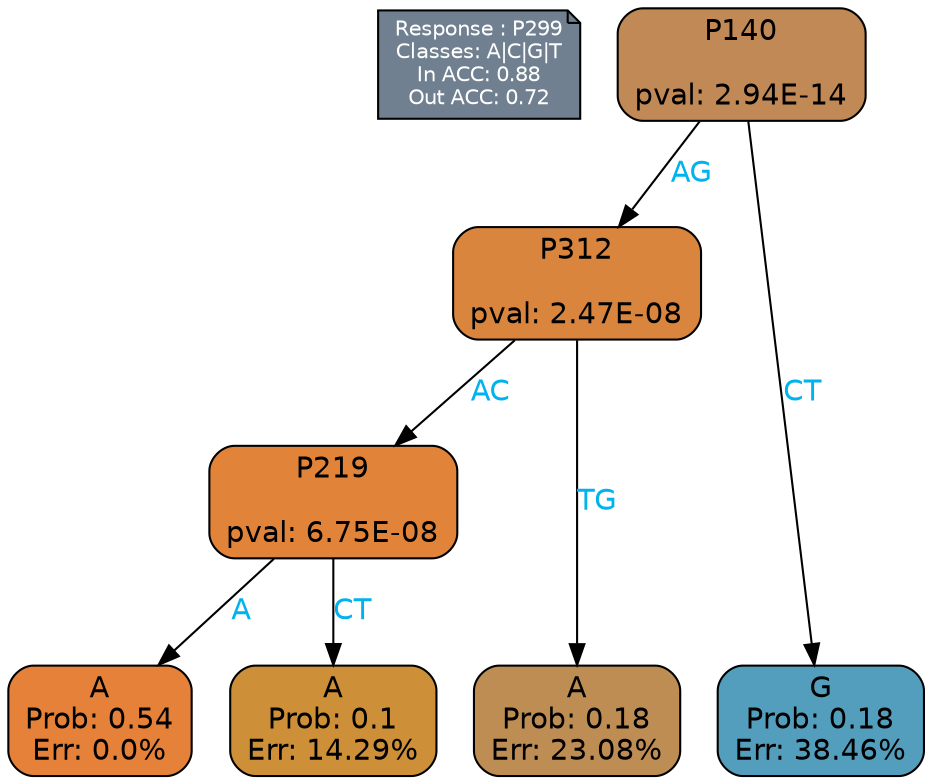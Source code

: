 digraph Tree {
node [shape=box, style="filled, rounded", color="black", fontname=helvetica] ;
graph [ranksep=equally, splines=polylines, bgcolor=transparent, dpi=600] ;
edge [fontname=helvetica] ;
LEGEND [label="Response : P299
Classes: A|C|G|T
In ACC: 0.88
Out ACC: 0.72
",shape=note,align=left,style=filled,fillcolor="slategray",fontcolor="white",fontsize=10];1 [label="P140

pval: 2.94E-14", fillcolor="#c18955"] ;
2 [label="P312

pval: 2.47E-08", fillcolor="#d9853e"] ;
3 [label="P219

pval: 6.75E-08", fillcolor="#e18339"] ;
4 [label="A
Prob: 0.54
Err: 0.0%", fillcolor="#e58139"] ;
5 [label="A
Prob: 0.1
Err: 14.29%", fillcolor="#ce8f39"] ;
6 [label="A
Prob: 0.18
Err: 23.08%", fillcolor="#be8d53"] ;
7 [label="G
Prob: 0.18
Err: 38.46%", fillcolor="#549ebd"] ;
1 -> 2 [label="AG",fontcolor=deepskyblue2] ;
1 -> 7 [label="CT",fontcolor=deepskyblue2] ;
2 -> 3 [label="AC",fontcolor=deepskyblue2] ;
2 -> 6 [label="TG",fontcolor=deepskyblue2] ;
3 -> 4 [label="A",fontcolor=deepskyblue2] ;
3 -> 5 [label="CT",fontcolor=deepskyblue2] ;
{rank = same; 4;5;6;7;}{rank = same; LEGEND;1;}}